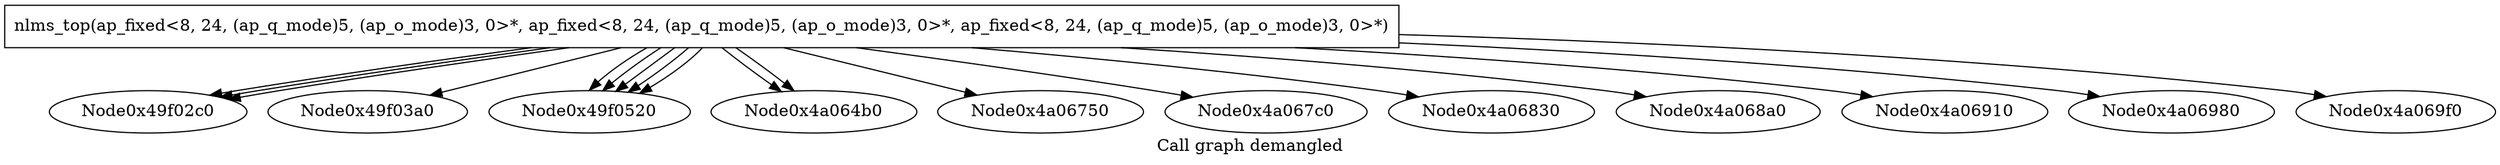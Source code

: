digraph "Call graph demangled" {
	label="Call graph demangled";

	Node0x49f0590 [shape=record,label="{nlms_top(ap_fixed\<8, 24, (ap_q_mode)5, (ap_o_mode)3, 0\>*, ap_fixed\<8, 24, (ap_q_mode)5, (ap_o_mode)3, 0\>*, ap_fixed\<8, 24, (ap_q_mode)5, (ap_o_mode)3, 0\>*)}" fid="1" demanglename="nlms_top" manglename="_Z8nlms_topP8ap_fixedILi8ELi24EL9ap_q_mode5EL9ap_o_mode3ELi0EES3_S3_" filename="../../../top.cpp" linenumber="13"];
	Node0x49f0590 -> Node0x49f02c0;
	Node0x49f0590 -> Node0x49f02c0;
	Node0x49f0590 -> Node0x49f02c0;
	Node0x49f0590 -> Node0x49f03a0;
	Node0x49f0590 -> Node0x49f0520;
	Node0x49f0590 -> Node0x4a064b0;
	Node0x49f0590 -> Node0x4a06750;
	Node0x49f0590 -> Node0x49f0520;
	Node0x49f0590 -> Node0x4a067c0;
	Node0x49f0590 -> Node0x4a06830;
	Node0x49f0590 -> Node0x49f0520;
	Node0x49f0590 -> Node0x4a068a0;
	Node0x49f0590 -> Node0x4a064b0;
	Node0x49f0590 -> Node0x4a06910;
	Node0x49f0590 -> Node0x4a06980;
	Node0x49f0590 -> Node0x4a069f0;
	Node0x49f0590 -> Node0x49f0520;
	Node0x49f0590 -> Node0x49f0520;
}
